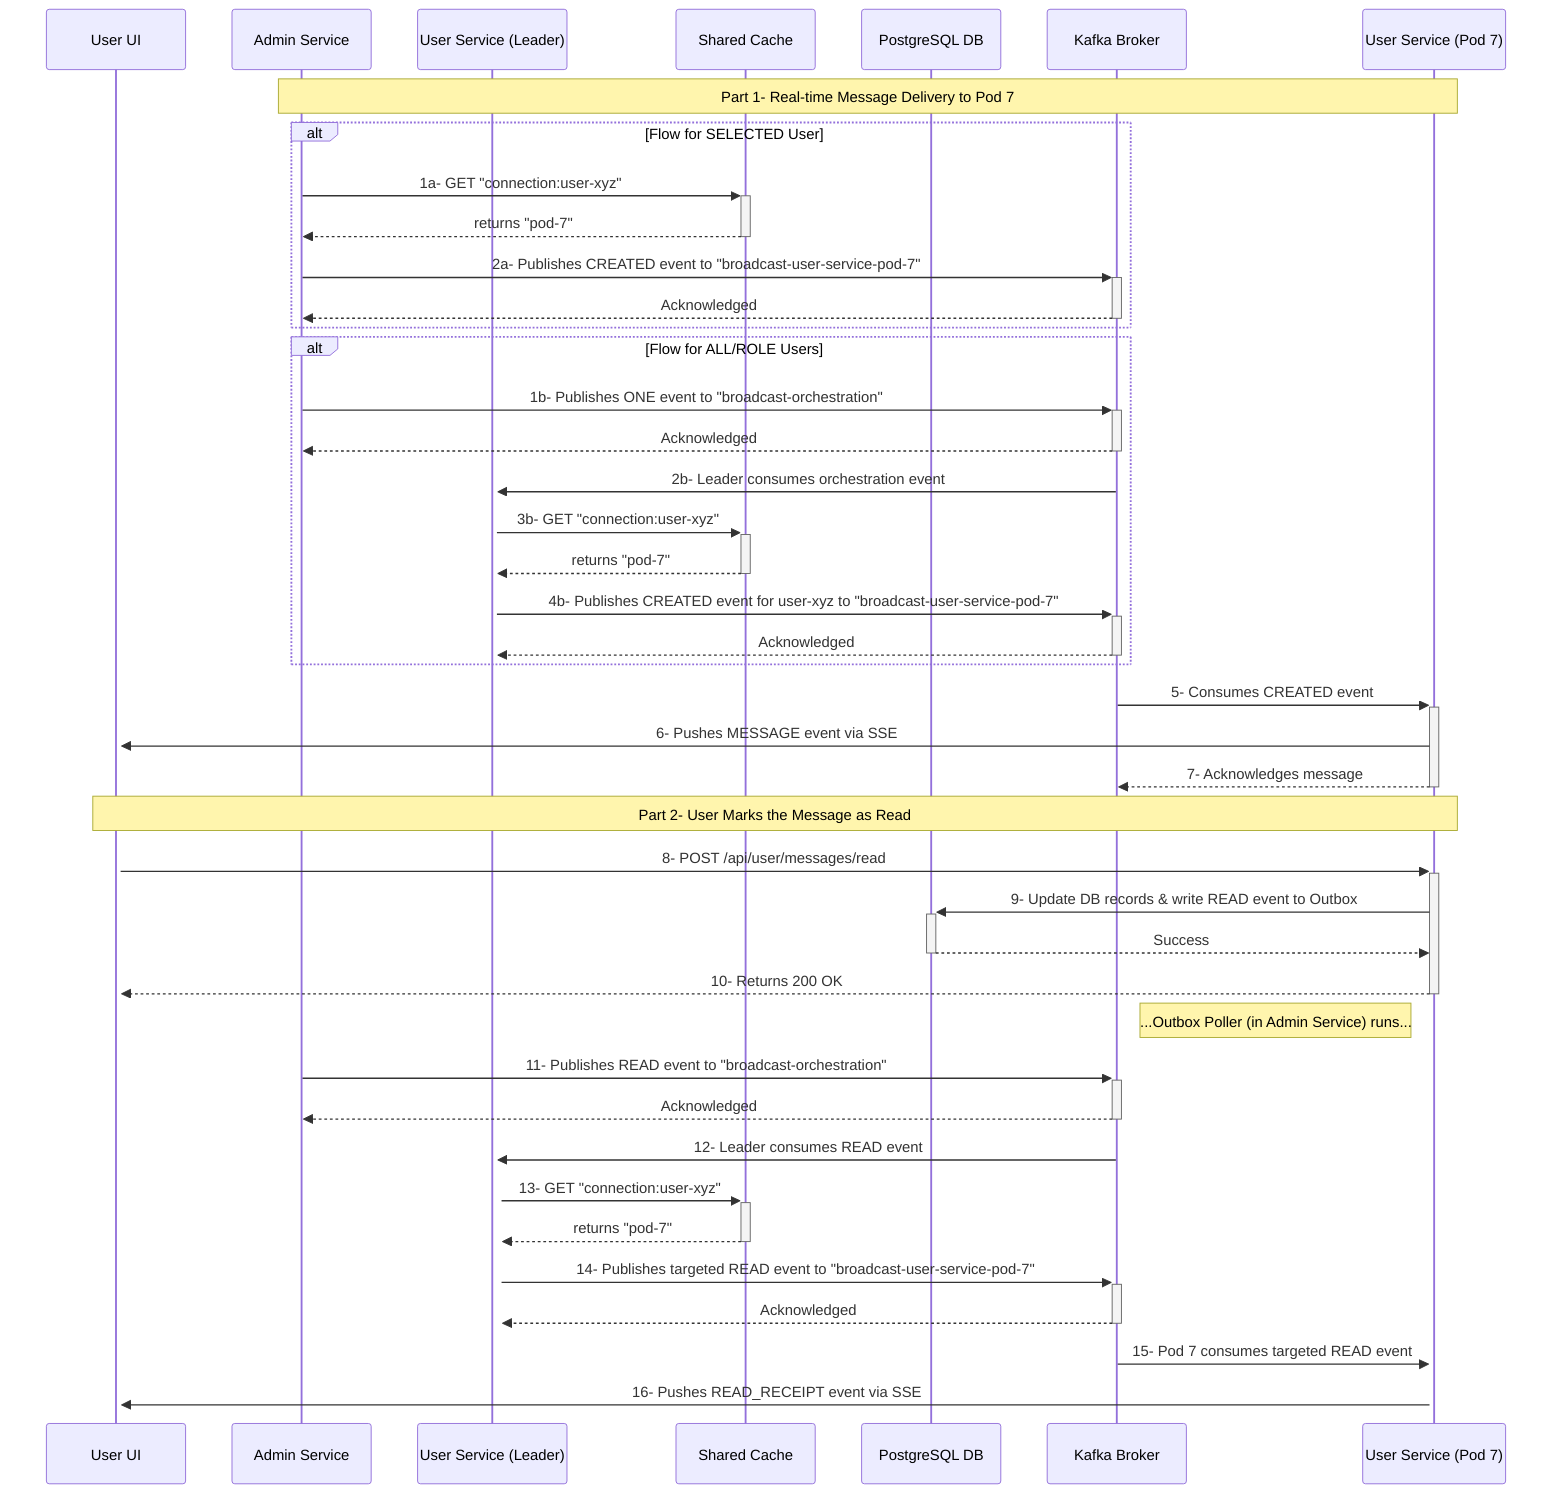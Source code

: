 sequenceDiagram
    participant UserUI as User UI
    participant AdminSvc as Admin Service
    participant Orchestrator as User Service (Leader)
    participant SharedCache as Shared Cache
    participant DB as PostgreSQL DB
    participant Kafka as Kafka Broker
    participant Pod7 as User Service (Pod 7)

    Note over AdminSvc, Pod7: Part 1- Real-time Message Delivery to Pod 7
    
    alt Flow for SELECTED User
        AdminSvc->>+SharedCache: 1a- GET "connection:user-xyz"
        SharedCache-->>-AdminSvc: returns "pod-7"
        AdminSvc->>+Kafka: 2a- Publishes CREATED event to "broadcast-user-service-pod-7"
        Kafka-->>-AdminSvc: Acknowledged
    end
    
    alt Flow for ALL/ROLE Users
        AdminSvc->>+Kafka: 1b- Publishes ONE event to "broadcast-orchestration"
        Kafka-->>-AdminSvc: Acknowledged
        Kafka->>+Orchestrator: 2b- Leader consumes orchestration event
        Orchestrator->>+SharedCache: 3b- GET "connection:user-xyz"
        SharedCache-->>-Orchestrator: returns "pod-7"
        Orchestrator->>+Kafka: 4b- Publishes CREATED event for user-xyz to "broadcast-user-service-pod-7"
        Kafka-->>-Orchestrator: Acknowledged
    end
    
    Kafka->>+Pod7: 5- Consumes CREATED event
    Pod7->>+UserUI: 6- Pushes MESSAGE event via SSE
    Pod7-->>-Kafka: 7- Acknowledges message

    Note over UserUI, Pod7: Part 2- User Marks the Message as Read

    UserUI->>+Pod7: 8- POST /api/user/messages/read
    Pod7->>+DB: 9- Update DB records & write READ event to Outbox
    DB-->>-Pod7: Success
    Pod7-->>-UserUI: 10- Returns 200 OK

    Note right of Kafka: ...Outbox Poller (in Admin Service) runs...

    AdminSvc->>+Kafka: 11- Publishes READ event to "broadcast-orchestration"
    Kafka-->>-AdminSvc: Acknowledged

    Kafka->>+Orchestrator: 12- Leader consumes READ event
    Orchestrator->>+SharedCache: 13- GET "connection:user-xyz"
    SharedCache-->>-Orchestrator: returns "pod-7"
    Orchestrator->>+Kafka: 14- Publishes targeted READ event to "broadcast-user-service-pod-7"
    Kafka-->>-Orchestrator: Acknowledged

    Kafka->>+Pod7: 15- Pod 7 consumes targeted READ event
    Pod7->>+UserUI: 16- Pushes READ_RECEIPT event via SSE
